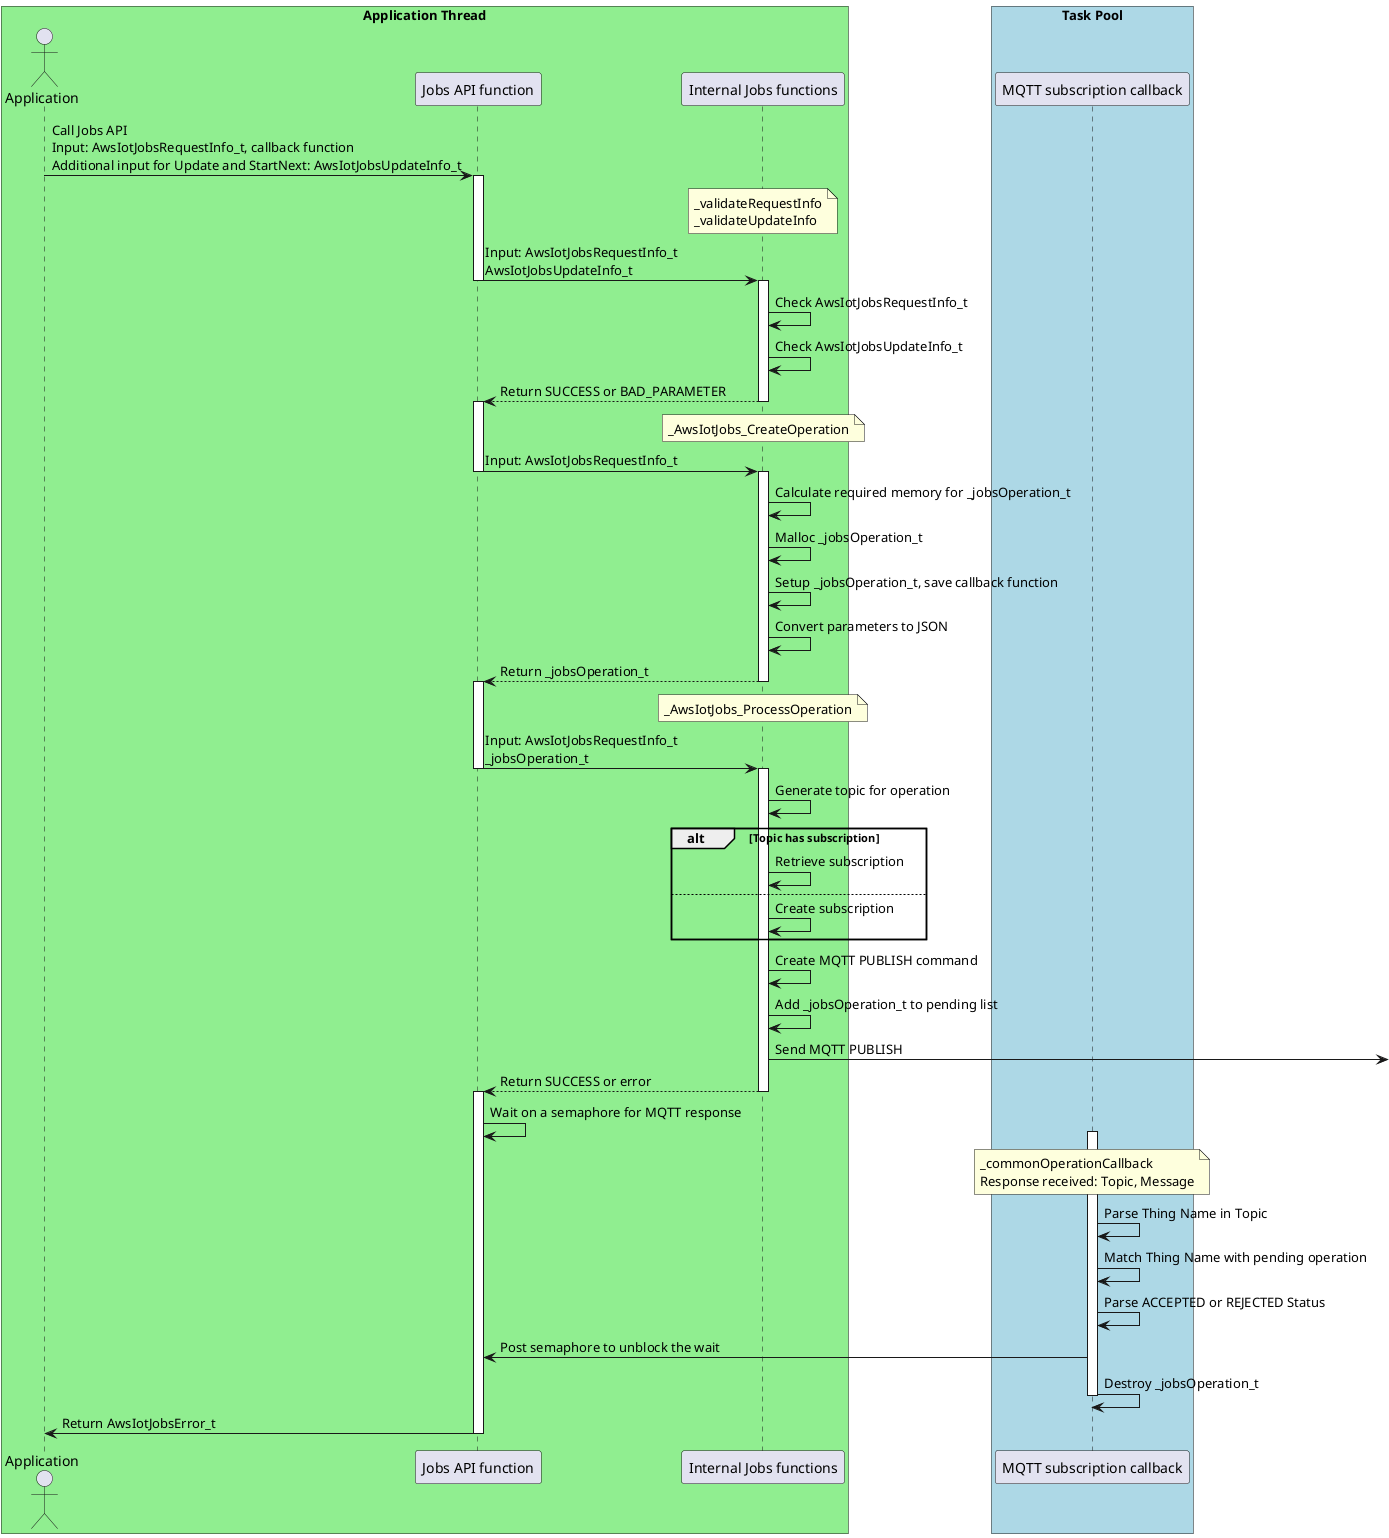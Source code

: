 @startuml
skinparam classFontSize 8
skinparam classFontName Helvetica

box "Application Thread" #LightGreen
actor Application as app
participant "Jobs API function" as jobs
participant "Internal Jobs functions" as internal
end box

box "Task Pool" #LightBlue
participant "MQTT subscription callback" as callback
end box

app -> jobs: Call Jobs API\nInput: AwsIotJobsRequestInfo_t, callback function\nAdditional input for Update and StartNext: AwsIotJobsUpdateInfo_t
activate jobs

note over internal: _validateRequestInfo\n_validateUpdateInfo
jobs -> internal: Input: AwsIotJobsRequestInfo_t\nAwsIotJobsUpdateInfo_t
deactivate jobs
activate internal
internal -> internal: Check AwsIotJobsRequestInfo_t
internal -> internal: Check AwsIotJobsUpdateInfo_t
return Return SUCCESS or BAD_PARAMETER
activate jobs

note over internal: _AwsIotJobs_CreateOperation
jobs -> internal: Input: AwsIotJobsRequestInfo_t
deactivate jobs
activate internal
internal -> internal: Calculate required memory for _jobsOperation_t
internal -> internal: Malloc _jobsOperation_t
internal -> internal: Setup _jobsOperation_t, save callback function
internal -> internal: Convert parameters to JSON
return Return _jobsOperation_t
activate jobs

note over internal: _AwsIotJobs_ProcessOperation
jobs -> internal: Input: AwsIotJobsRequestInfo_t\n_jobsOperation_t
deactivate jobs
activate internal
internal -> internal: Generate topic for operation
alt Topic has subscription
internal -> internal: Retrieve subscription
else
internal -> internal: Create subscription
end alt
internal -> internal: Create MQTT PUBLISH command
internal -> internal: Add _jobsOperation_t to pending list
internal -> : Send MQTT PUBLISH
return Return SUCCESS or error

activate jobs
jobs -> jobs: Wait on a semaphore for MQTT response


note over callback: _commonOperationCallback\nResponse received: Topic, Message
activate callback
callback -> callback: Parse Thing Name in Topic
callback -> callback: Match Thing Name with pending operation
callback -> callback: Parse ACCEPTED or REJECTED Status
callback -> jobs: Post semaphore to unblock the wait
callback -> callback: Destroy _jobsOperation_t
deactivate callback
jobs -> app: Return AwsIotJobsError_t
deactivate jobs

@enduml

